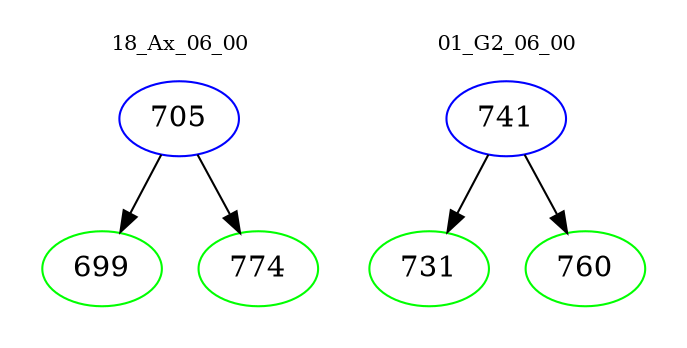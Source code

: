 digraph{
subgraph cluster_0 {
color = white
label = "18_Ax_06_00";
fontsize=10;
T0_705 [label="705", color="blue"]
T0_705 -> T0_699 [color="black"]
T0_699 [label="699", color="green"]
T0_705 -> T0_774 [color="black"]
T0_774 [label="774", color="green"]
}
subgraph cluster_1 {
color = white
label = "01_G2_06_00";
fontsize=10;
T1_741 [label="741", color="blue"]
T1_741 -> T1_731 [color="black"]
T1_731 [label="731", color="green"]
T1_741 -> T1_760 [color="black"]
T1_760 [label="760", color="green"]
}
}

